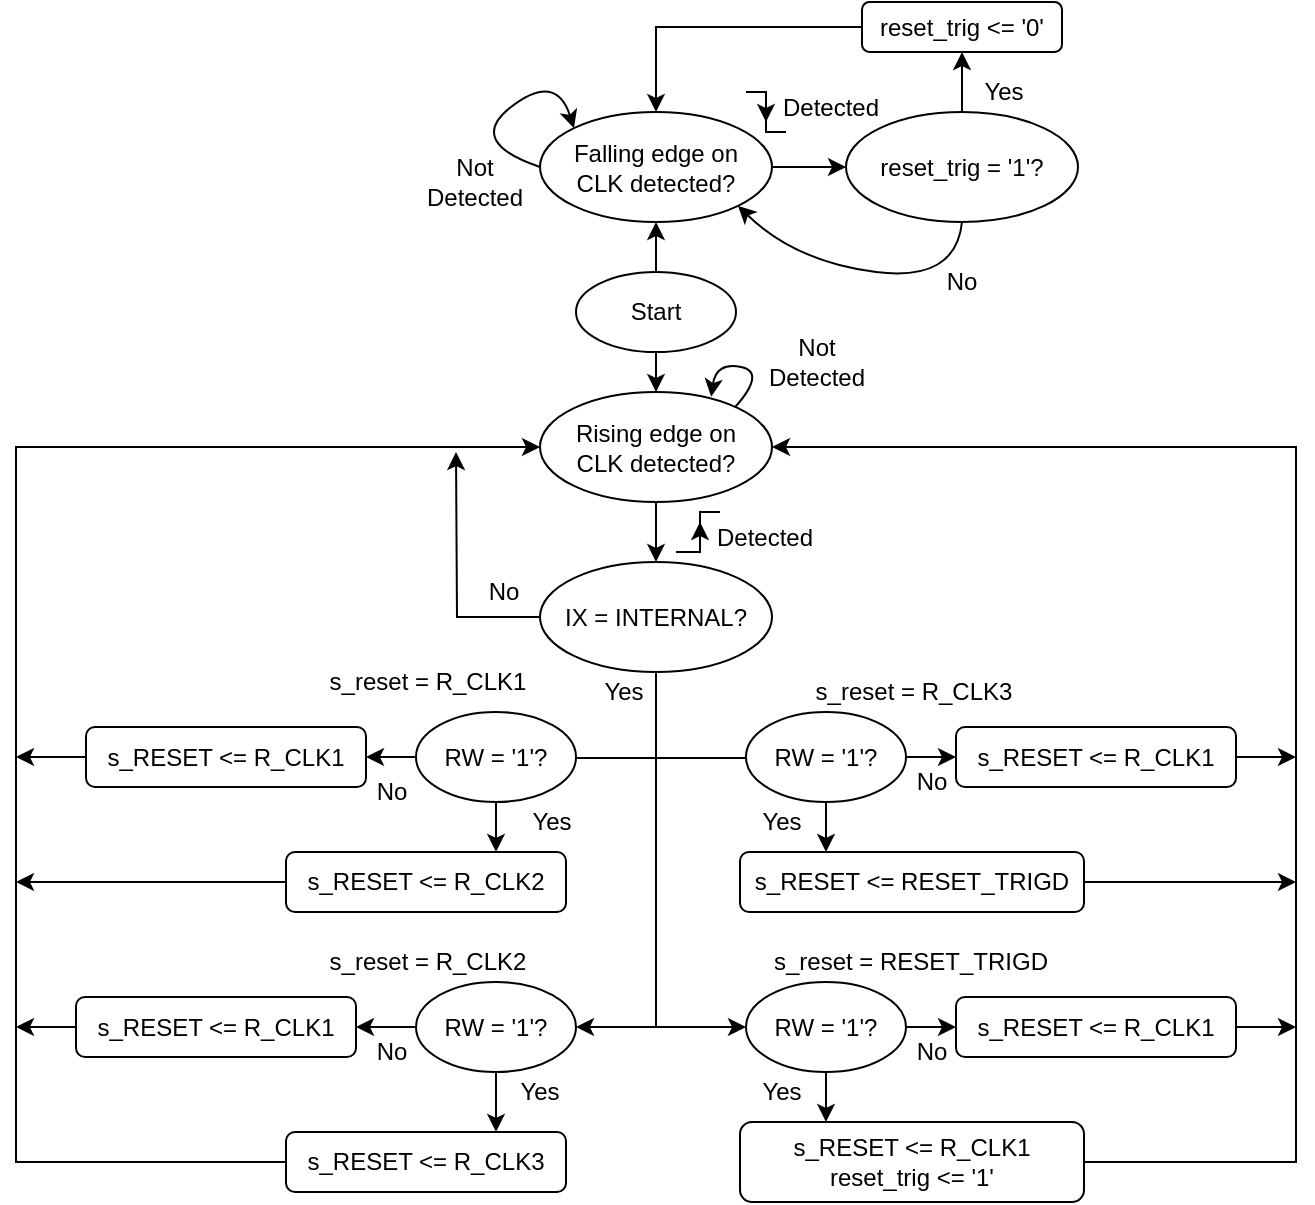 <mxfile version="24.8.8">
  <diagram name="Side-1" id="J0x8MMLDtC5QPTLEUn76">
    <mxGraphModel dx="1195" dy="650" grid="1" gridSize="5" guides="1" tooltips="1" connect="1" arrows="1" fold="1" page="1" pageScale="1" pageWidth="827" pageHeight="1169" math="0" shadow="0">
      <root>
        <mxCell id="0" />
        <mxCell id="1" parent="0" />
        <mxCell id="biE2hZywUlBtKr6E7szg-3" style="edgeStyle=orthogonalEdgeStyle;rounded=0;orthogonalLoop=1;jettySize=auto;html=1;entryX=0.5;entryY=0;entryDx=0;entryDy=0;" edge="1" parent="1" source="biE2hZywUlBtKr6E7szg-1" target="biE2hZywUlBtKr6E7szg-2">
          <mxGeometry relative="1" as="geometry" />
        </mxCell>
        <mxCell id="biE2hZywUlBtKr6E7szg-95" style="edgeStyle=orthogonalEdgeStyle;rounded=0;orthogonalLoop=1;jettySize=auto;html=1;entryX=0.5;entryY=1;entryDx=0;entryDy=0;" edge="1" parent="1" source="biE2hZywUlBtKr6E7szg-1" target="biE2hZywUlBtKr6E7szg-94">
          <mxGeometry relative="1" as="geometry" />
        </mxCell>
        <mxCell id="biE2hZywUlBtKr6E7szg-1" value="Start" style="ellipse;whiteSpace=wrap;html=1;" vertex="1" parent="1">
          <mxGeometry x="400" y="280" width="80" height="40" as="geometry" />
        </mxCell>
        <mxCell id="biE2hZywUlBtKr6E7szg-5" style="edgeStyle=orthogonalEdgeStyle;rounded=0;orthogonalLoop=1;jettySize=auto;html=1;entryX=0.5;entryY=0;entryDx=0;entryDy=0;" edge="1" parent="1" source="biE2hZywUlBtKr6E7szg-2" target="biE2hZywUlBtKr6E7szg-4">
          <mxGeometry relative="1" as="geometry" />
        </mxCell>
        <mxCell id="biE2hZywUlBtKr6E7szg-2" value="Rising edge on&lt;br&gt;CLK detected?" style="ellipse;whiteSpace=wrap;html=1;" vertex="1" parent="1">
          <mxGeometry x="382" y="340" width="116" height="55" as="geometry" />
        </mxCell>
        <mxCell id="biE2hZywUlBtKr6E7szg-37" style="edgeStyle=orthogonalEdgeStyle;rounded=0;orthogonalLoop=1;jettySize=auto;html=1;entryX=0;entryY=0.5;entryDx=0;entryDy=0;" edge="1" parent="1" source="biE2hZywUlBtKr6E7szg-4" target="biE2hZywUlBtKr6E7szg-29">
          <mxGeometry relative="1" as="geometry">
            <Array as="points">
              <mxPoint x="440" y="523" />
              <mxPoint x="509" y="523" />
            </Array>
          </mxGeometry>
        </mxCell>
        <mxCell id="biE2hZywUlBtKr6E7szg-38" style="edgeStyle=orthogonalEdgeStyle;rounded=0;orthogonalLoop=1;jettySize=auto;html=1;entryX=1;entryY=0.5;entryDx=0;entryDy=0;" edge="1" parent="1" source="biE2hZywUlBtKr6E7szg-4" target="biE2hZywUlBtKr6E7szg-9">
          <mxGeometry relative="1" as="geometry">
            <Array as="points">
              <mxPoint x="440" y="523" />
              <mxPoint x="385" y="523" />
            </Array>
          </mxGeometry>
        </mxCell>
        <mxCell id="biE2hZywUlBtKr6E7szg-53" style="edgeStyle=orthogonalEdgeStyle;rounded=0;orthogonalLoop=1;jettySize=auto;html=1;entryX=1;entryY=0.5;entryDx=0;entryDy=0;" edge="1" parent="1" source="biE2hZywUlBtKr6E7szg-4" target="biE2hZywUlBtKr6E7szg-52">
          <mxGeometry relative="1" as="geometry">
            <Array as="points">
              <mxPoint x="440" y="657" />
            </Array>
          </mxGeometry>
        </mxCell>
        <mxCell id="biE2hZywUlBtKr6E7szg-59" style="edgeStyle=orthogonalEdgeStyle;rounded=0;orthogonalLoop=1;jettySize=auto;html=1;" edge="1" parent="1" source="biE2hZywUlBtKr6E7szg-4">
          <mxGeometry relative="1" as="geometry">
            <mxPoint x="340" y="370" as="targetPoint" />
          </mxGeometry>
        </mxCell>
        <mxCell id="biE2hZywUlBtKr6E7szg-4" value="IX = INTERNAL?" style="ellipse;whiteSpace=wrap;html=1;" vertex="1" parent="1">
          <mxGeometry x="382" y="425" width="116" height="55" as="geometry" />
        </mxCell>
        <mxCell id="biE2hZywUlBtKr6E7szg-6" value="" style="endArrow=none;html=1;rounded=0;" edge="1" parent="1">
          <mxGeometry width="50" height="50" relative="1" as="geometry">
            <mxPoint x="450" y="420" as="sourcePoint" />
            <mxPoint x="472" y="400" as="targetPoint" />
            <Array as="points">
              <mxPoint x="462" y="420" />
              <mxPoint x="462" y="400" />
            </Array>
          </mxGeometry>
        </mxCell>
        <mxCell id="biE2hZywUlBtKr6E7szg-7" value="" style="endArrow=classic;html=1;rounded=0;" edge="1" parent="1">
          <mxGeometry width="50" height="50" relative="1" as="geometry">
            <mxPoint x="462" y="415" as="sourcePoint" />
            <mxPoint x="462" y="405" as="targetPoint" />
          </mxGeometry>
        </mxCell>
        <mxCell id="biE2hZywUlBtKr6E7szg-8" value="Detected" style="text;html=1;align=center;verticalAlign=middle;whiteSpace=wrap;rounded=0;" vertex="1" parent="1">
          <mxGeometry x="467" y="405" width="55" height="15" as="geometry" />
        </mxCell>
        <mxCell id="biE2hZywUlBtKr6E7szg-70" style="edgeStyle=orthogonalEdgeStyle;rounded=0;orthogonalLoop=1;jettySize=auto;html=1;entryX=0.75;entryY=0;entryDx=0;entryDy=0;" edge="1" parent="1" source="biE2hZywUlBtKr6E7szg-9" target="biE2hZywUlBtKr6E7szg-12">
          <mxGeometry relative="1" as="geometry" />
        </mxCell>
        <mxCell id="biE2hZywUlBtKr6E7szg-76" style="edgeStyle=orthogonalEdgeStyle;rounded=0;orthogonalLoop=1;jettySize=auto;html=1;" edge="1" parent="1" source="biE2hZywUlBtKr6E7szg-9" target="biE2hZywUlBtKr6E7szg-75">
          <mxGeometry relative="1" as="geometry" />
        </mxCell>
        <mxCell id="biE2hZywUlBtKr6E7szg-9" value="RW = &#39;1&#39;?" style="ellipse;whiteSpace=wrap;html=1;" vertex="1" parent="1">
          <mxGeometry x="320" y="500" width="80" height="45" as="geometry" />
        </mxCell>
        <mxCell id="biE2hZywUlBtKr6E7szg-10" value="s_reset = R_CLK2" style="text;html=1;align=center;verticalAlign=middle;whiteSpace=wrap;rounded=0;" vertex="1" parent="1">
          <mxGeometry x="275" y="610" width="102" height="30" as="geometry" />
        </mxCell>
        <mxCell id="biE2hZywUlBtKr6E7szg-86" style="edgeStyle=orthogonalEdgeStyle;rounded=0;orthogonalLoop=1;jettySize=auto;html=1;" edge="1" parent="1" source="biE2hZywUlBtKr6E7szg-12">
          <mxGeometry relative="1" as="geometry">
            <mxPoint x="120" y="585" as="targetPoint" />
          </mxGeometry>
        </mxCell>
        <mxCell id="biE2hZywUlBtKr6E7szg-12" value="s_RESET &amp;lt;= R_CLK2" style="rounded=1;whiteSpace=wrap;html=1;" vertex="1" parent="1">
          <mxGeometry x="255" y="570" width="140" height="30" as="geometry" />
        </mxCell>
        <mxCell id="biE2hZywUlBtKr6E7szg-83" style="edgeStyle=orthogonalEdgeStyle;rounded=0;orthogonalLoop=1;jettySize=auto;html=1;entryX=0;entryY=0.5;entryDx=0;entryDy=0;" edge="1" parent="1" source="biE2hZywUlBtKr6E7szg-21" target="biE2hZywUlBtKr6E7szg-2">
          <mxGeometry relative="1" as="geometry">
            <Array as="points">
              <mxPoint x="120" y="725" />
              <mxPoint x="120" y="368" />
            </Array>
          </mxGeometry>
        </mxCell>
        <mxCell id="biE2hZywUlBtKr6E7szg-21" value="s_RESET &amp;lt;= R_CLK3" style="rounded=1;whiteSpace=wrap;html=1;" vertex="1" parent="1">
          <mxGeometry x="255" y="710" width="140" height="30" as="geometry" />
        </mxCell>
        <mxCell id="biE2hZywUlBtKr6E7szg-23" value="Yes" style="text;html=1;align=center;verticalAlign=middle;whiteSpace=wrap;rounded=0;" vertex="1" parent="1">
          <mxGeometry x="364" y="680" width="36" height="20" as="geometry" />
        </mxCell>
        <mxCell id="biE2hZywUlBtKr6E7szg-24" value="s_reset = R_CLK1" style="text;html=1;align=center;verticalAlign=middle;whiteSpace=wrap;rounded=0;" vertex="1" parent="1">
          <mxGeometry x="275" y="470" width="102" height="30" as="geometry" />
        </mxCell>
        <mxCell id="biE2hZywUlBtKr6E7szg-27" value="s_reset = R_CLK3" style="text;html=1;align=center;verticalAlign=middle;whiteSpace=wrap;rounded=0;" vertex="1" parent="1">
          <mxGeometry x="518" y="475" width="102" height="30" as="geometry" />
        </mxCell>
        <mxCell id="biE2hZywUlBtKr6E7szg-71" style="edgeStyle=orthogonalEdgeStyle;rounded=0;orthogonalLoop=1;jettySize=auto;html=1;entryX=0.25;entryY=0;entryDx=0;entryDy=0;" edge="1" parent="1" source="biE2hZywUlBtKr6E7szg-29" target="biE2hZywUlBtKr6E7szg-30">
          <mxGeometry relative="1" as="geometry" />
        </mxCell>
        <mxCell id="biE2hZywUlBtKr6E7szg-80" style="edgeStyle=orthogonalEdgeStyle;rounded=0;orthogonalLoop=1;jettySize=auto;html=1;" edge="1" parent="1" source="biE2hZywUlBtKr6E7szg-29" target="biE2hZywUlBtKr6E7szg-79">
          <mxGeometry relative="1" as="geometry" />
        </mxCell>
        <mxCell id="biE2hZywUlBtKr6E7szg-29" value="RW = &#39;1&#39;?" style="ellipse;whiteSpace=wrap;html=1;" vertex="1" parent="1">
          <mxGeometry x="485" y="500" width="80" height="45" as="geometry" />
        </mxCell>
        <mxCell id="biE2hZywUlBtKr6E7szg-89" style="edgeStyle=orthogonalEdgeStyle;rounded=0;orthogonalLoop=1;jettySize=auto;html=1;" edge="1" parent="1" source="biE2hZywUlBtKr6E7szg-30">
          <mxGeometry relative="1" as="geometry">
            <mxPoint x="760.0" y="585" as="targetPoint" />
          </mxGeometry>
        </mxCell>
        <mxCell id="biE2hZywUlBtKr6E7szg-30" value="s_RESET &amp;lt;= RESET_TRIGD" style="rounded=1;whiteSpace=wrap;html=1;" vertex="1" parent="1">
          <mxGeometry x="482" y="570" width="172" height="30" as="geometry" />
        </mxCell>
        <mxCell id="biE2hZywUlBtKr6E7szg-31" value="Yes" style="text;html=1;align=center;verticalAlign=middle;whiteSpace=wrap;rounded=0;" vertex="1" parent="1">
          <mxGeometry x="485" y="545" width="36" height="20" as="geometry" />
        </mxCell>
        <mxCell id="biE2hZywUlBtKr6E7szg-39" value="s_reset = RESET_TRIGD" style="text;html=1;align=center;verticalAlign=middle;whiteSpace=wrap;rounded=0;" vertex="1" parent="1">
          <mxGeometry x="492.5" y="610" width="149" height="30" as="geometry" />
        </mxCell>
        <mxCell id="biE2hZywUlBtKr6E7szg-73" style="edgeStyle=orthogonalEdgeStyle;rounded=0;orthogonalLoop=1;jettySize=auto;html=1;entryX=0.25;entryY=0;entryDx=0;entryDy=0;" edge="1" parent="1" source="biE2hZywUlBtKr6E7szg-41" target="biE2hZywUlBtKr6E7szg-42">
          <mxGeometry relative="1" as="geometry" />
        </mxCell>
        <mxCell id="biE2hZywUlBtKr6E7szg-82" style="edgeStyle=orthogonalEdgeStyle;rounded=0;orthogonalLoop=1;jettySize=auto;html=1;" edge="1" parent="1" source="biE2hZywUlBtKr6E7szg-41" target="biE2hZywUlBtKr6E7szg-81">
          <mxGeometry relative="1" as="geometry" />
        </mxCell>
        <mxCell id="biE2hZywUlBtKr6E7szg-41" value="RW = &#39;1&#39;?" style="ellipse;whiteSpace=wrap;html=1;" vertex="1" parent="1">
          <mxGeometry x="485" y="635" width="80" height="45" as="geometry" />
        </mxCell>
        <mxCell id="biE2hZywUlBtKr6E7szg-87" style="edgeStyle=orthogonalEdgeStyle;rounded=0;orthogonalLoop=1;jettySize=auto;html=1;entryX=1;entryY=0.5;entryDx=0;entryDy=0;" edge="1" parent="1" source="biE2hZywUlBtKr6E7szg-42" target="biE2hZywUlBtKr6E7szg-2">
          <mxGeometry relative="1" as="geometry">
            <Array as="points">
              <mxPoint x="760" y="725" />
              <mxPoint x="760" y="368" />
            </Array>
          </mxGeometry>
        </mxCell>
        <mxCell id="biE2hZywUlBtKr6E7szg-42" value="s_RESET &amp;lt;= R_CLK1&lt;br&gt;reset_trig &amp;lt;= &#39;1&#39;" style="rounded=1;whiteSpace=wrap;html=1;" vertex="1" parent="1">
          <mxGeometry x="482" y="705" width="172" height="40" as="geometry" />
        </mxCell>
        <mxCell id="biE2hZywUlBtKr6E7szg-43" value="Yes" style="text;html=1;align=center;verticalAlign=middle;whiteSpace=wrap;rounded=0;" vertex="1" parent="1">
          <mxGeometry x="485" y="680" width="36" height="20" as="geometry" />
        </mxCell>
        <mxCell id="biE2hZywUlBtKr6E7szg-50" style="edgeStyle=orthogonalEdgeStyle;rounded=0;orthogonalLoop=1;jettySize=auto;html=1;entryX=0;entryY=0.5;entryDx=0;entryDy=0;" edge="1" parent="1" source="biE2hZywUlBtKr6E7szg-4" target="biE2hZywUlBtKr6E7szg-41">
          <mxGeometry relative="1" as="geometry">
            <Array as="points">
              <mxPoint x="440" y="658" />
            </Array>
          </mxGeometry>
        </mxCell>
        <mxCell id="biE2hZywUlBtKr6E7szg-72" style="edgeStyle=orthogonalEdgeStyle;rounded=0;orthogonalLoop=1;jettySize=auto;html=1;entryX=0.75;entryY=0;entryDx=0;entryDy=0;" edge="1" parent="1" source="biE2hZywUlBtKr6E7szg-52" target="biE2hZywUlBtKr6E7szg-21">
          <mxGeometry relative="1" as="geometry" />
        </mxCell>
        <mxCell id="biE2hZywUlBtKr6E7szg-78" style="edgeStyle=orthogonalEdgeStyle;rounded=0;orthogonalLoop=1;jettySize=auto;html=1;" edge="1" parent="1" source="biE2hZywUlBtKr6E7szg-52" target="biE2hZywUlBtKr6E7szg-77">
          <mxGeometry relative="1" as="geometry" />
        </mxCell>
        <mxCell id="biE2hZywUlBtKr6E7szg-52" value="RW = &#39;1&#39;?" style="ellipse;whiteSpace=wrap;html=1;" vertex="1" parent="1">
          <mxGeometry x="320" y="635" width="80" height="45" as="geometry" />
        </mxCell>
        <mxCell id="biE2hZywUlBtKr6E7szg-64" value="Not&lt;br&gt;Detected" style="text;html=1;align=center;verticalAlign=middle;whiteSpace=wrap;rounded=0;" vertex="1" parent="1">
          <mxGeometry x="492.5" y="310" width="55" height="30" as="geometry" />
        </mxCell>
        <mxCell id="biE2hZywUlBtKr6E7szg-65" value="" style="curved=1;endArrow=classic;html=1;rounded=0;exitX=0.842;exitY=0.136;exitDx=0;exitDy=0;exitPerimeter=0;entryX=0.738;entryY=0.044;entryDx=0;entryDy=0;entryPerimeter=0;" edge="1" parent="1" source="biE2hZywUlBtKr6E7szg-2" target="biE2hZywUlBtKr6E7szg-2">
          <mxGeometry width="50" height="50" relative="1" as="geometry">
            <mxPoint x="465" y="400" as="sourcePoint" />
            <mxPoint x="515" y="350" as="targetPoint" />
            <Array as="points">
              <mxPoint x="495" y="330" />
              <mxPoint x="470" y="325" />
            </Array>
          </mxGeometry>
        </mxCell>
        <mxCell id="biE2hZywUlBtKr6E7szg-66" value="No" style="text;html=1;align=center;verticalAlign=middle;whiteSpace=wrap;rounded=0;" vertex="1" parent="1">
          <mxGeometry x="290" y="530" width="36" height="20" as="geometry" />
        </mxCell>
        <mxCell id="biE2hZywUlBtKr6E7szg-67" value="No" style="text;html=1;align=center;verticalAlign=middle;whiteSpace=wrap;rounded=0;" vertex="1" parent="1">
          <mxGeometry x="290" y="660" width="36" height="20" as="geometry" />
        </mxCell>
        <mxCell id="biE2hZywUlBtKr6E7szg-68" value="No" style="text;html=1;align=center;verticalAlign=middle;whiteSpace=wrap;rounded=0;" vertex="1" parent="1">
          <mxGeometry x="560" y="660" width="36" height="20" as="geometry" />
        </mxCell>
        <mxCell id="biE2hZywUlBtKr6E7szg-69" value="No" style="text;html=1;align=center;verticalAlign=middle;whiteSpace=wrap;rounded=0;" vertex="1" parent="1">
          <mxGeometry x="560" y="525" width="36" height="20" as="geometry" />
        </mxCell>
        <mxCell id="biE2hZywUlBtKr6E7szg-85" style="edgeStyle=orthogonalEdgeStyle;rounded=0;orthogonalLoop=1;jettySize=auto;html=1;" edge="1" parent="1" source="biE2hZywUlBtKr6E7szg-75">
          <mxGeometry relative="1" as="geometry">
            <mxPoint x="120" y="522.5" as="targetPoint" />
          </mxGeometry>
        </mxCell>
        <mxCell id="biE2hZywUlBtKr6E7szg-75" value="s_RESET &amp;lt;= R_CLK1" style="rounded=1;whiteSpace=wrap;html=1;" vertex="1" parent="1">
          <mxGeometry x="155" y="507.5" width="140" height="30" as="geometry" />
        </mxCell>
        <mxCell id="biE2hZywUlBtKr6E7szg-84" style="edgeStyle=orthogonalEdgeStyle;rounded=0;orthogonalLoop=1;jettySize=auto;html=1;" edge="1" parent="1" source="biE2hZywUlBtKr6E7szg-77">
          <mxGeometry relative="1" as="geometry">
            <mxPoint x="120" y="657.5" as="targetPoint" />
          </mxGeometry>
        </mxCell>
        <mxCell id="biE2hZywUlBtKr6E7szg-77" value="s_RESET &amp;lt;= R_CLK1" style="rounded=1;whiteSpace=wrap;html=1;" vertex="1" parent="1">
          <mxGeometry x="150" y="642.5" width="140" height="30" as="geometry" />
        </mxCell>
        <mxCell id="biE2hZywUlBtKr6E7szg-90" style="edgeStyle=orthogonalEdgeStyle;rounded=0;orthogonalLoop=1;jettySize=auto;html=1;" edge="1" parent="1" source="biE2hZywUlBtKr6E7szg-79">
          <mxGeometry relative="1" as="geometry">
            <mxPoint x="760.0" y="522.5" as="targetPoint" />
          </mxGeometry>
        </mxCell>
        <mxCell id="biE2hZywUlBtKr6E7szg-79" value="s_RESET &amp;lt;= R_CLK1" style="rounded=1;whiteSpace=wrap;html=1;" vertex="1" parent="1">
          <mxGeometry x="590" y="507.5" width="140" height="30" as="geometry" />
        </mxCell>
        <mxCell id="biE2hZywUlBtKr6E7szg-88" style="edgeStyle=orthogonalEdgeStyle;rounded=0;orthogonalLoop=1;jettySize=auto;html=1;" edge="1" parent="1" source="biE2hZywUlBtKr6E7szg-81">
          <mxGeometry relative="1" as="geometry">
            <mxPoint x="760.0" y="657.5" as="targetPoint" />
          </mxGeometry>
        </mxCell>
        <mxCell id="biE2hZywUlBtKr6E7szg-81" value="s_RESET &amp;lt;= R_CLK1" style="rounded=1;whiteSpace=wrap;html=1;" vertex="1" parent="1">
          <mxGeometry x="590" y="642.5" width="140" height="30" as="geometry" />
        </mxCell>
        <mxCell id="biE2hZywUlBtKr6E7szg-91" value="Yes" style="text;html=1;align=center;verticalAlign=middle;whiteSpace=wrap;rounded=0;" vertex="1" parent="1">
          <mxGeometry x="370" y="545" width="36" height="20" as="geometry" />
        </mxCell>
        <mxCell id="biE2hZywUlBtKr6E7szg-92" value="Yes" style="text;html=1;align=center;verticalAlign=middle;whiteSpace=wrap;rounded=0;" vertex="1" parent="1">
          <mxGeometry x="406" y="480" width="36" height="20" as="geometry" />
        </mxCell>
        <mxCell id="biE2hZywUlBtKr6E7szg-93" value="No" style="text;html=1;align=center;verticalAlign=middle;whiteSpace=wrap;rounded=0;" vertex="1" parent="1">
          <mxGeometry x="346" y="430" width="36" height="20" as="geometry" />
        </mxCell>
        <mxCell id="biE2hZywUlBtKr6E7szg-100" style="edgeStyle=orthogonalEdgeStyle;rounded=0;orthogonalLoop=1;jettySize=auto;html=1;" edge="1" parent="1" source="biE2hZywUlBtKr6E7szg-94" target="biE2hZywUlBtKr6E7szg-99">
          <mxGeometry relative="1" as="geometry" />
        </mxCell>
        <mxCell id="biE2hZywUlBtKr6E7szg-94" value="Falling edge on&lt;br&gt;CLK detected?" style="ellipse;whiteSpace=wrap;html=1;" vertex="1" parent="1">
          <mxGeometry x="382" y="200" width="116" height="55" as="geometry" />
        </mxCell>
        <mxCell id="biE2hZywUlBtKr6E7szg-96" value="" style="endArrow=none;html=1;rounded=0;" edge="1" parent="1">
          <mxGeometry width="50" height="50" relative="1" as="geometry">
            <mxPoint x="485" y="190" as="sourcePoint" />
            <mxPoint x="505" y="210" as="targetPoint" />
            <Array as="points">
              <mxPoint x="495" y="190" />
              <mxPoint x="495" y="210" />
            </Array>
          </mxGeometry>
        </mxCell>
        <mxCell id="biE2hZywUlBtKr6E7szg-97" value="" style="endArrow=classic;html=1;rounded=0;" edge="1" parent="1">
          <mxGeometry width="50" height="50" relative="1" as="geometry">
            <mxPoint x="495" y="195" as="sourcePoint" />
            <mxPoint x="495" y="205" as="targetPoint" />
          </mxGeometry>
        </mxCell>
        <mxCell id="biE2hZywUlBtKr6E7szg-98" value="Detected" style="text;html=1;align=center;verticalAlign=middle;whiteSpace=wrap;rounded=0;" vertex="1" parent="1">
          <mxGeometry x="500" y="190" width="55" height="15" as="geometry" />
        </mxCell>
        <mxCell id="biE2hZywUlBtKr6E7szg-104" style="edgeStyle=orthogonalEdgeStyle;rounded=0;orthogonalLoop=1;jettySize=auto;html=1;entryX=0.5;entryY=1;entryDx=0;entryDy=0;" edge="1" parent="1" source="biE2hZywUlBtKr6E7szg-99" target="biE2hZywUlBtKr6E7szg-102">
          <mxGeometry relative="1" as="geometry" />
        </mxCell>
        <mxCell id="biE2hZywUlBtKr6E7szg-99" value="reset_trig = &#39;1&#39;?" style="ellipse;whiteSpace=wrap;html=1;" vertex="1" parent="1">
          <mxGeometry x="535" y="200" width="116" height="55" as="geometry" />
        </mxCell>
        <mxCell id="biE2hZywUlBtKr6E7szg-105" style="edgeStyle=orthogonalEdgeStyle;rounded=0;orthogonalLoop=1;jettySize=auto;html=1;entryX=0.5;entryY=0;entryDx=0;entryDy=0;" edge="1" parent="1" source="biE2hZywUlBtKr6E7szg-102" target="biE2hZywUlBtKr6E7szg-94">
          <mxGeometry relative="1" as="geometry" />
        </mxCell>
        <mxCell id="biE2hZywUlBtKr6E7szg-102" value="reset_trig &amp;lt;= &#39;0&#39;" style="rounded=1;whiteSpace=wrap;html=1;" vertex="1" parent="1">
          <mxGeometry x="543" y="145" width="100" height="25" as="geometry" />
        </mxCell>
        <mxCell id="biE2hZywUlBtKr6E7szg-106" value="" style="curved=1;endArrow=classic;html=1;rounded=0;exitX=0;exitY=0.5;exitDx=0;exitDy=0;entryX=0;entryY=0;entryDx=0;entryDy=0;" edge="1" parent="1" source="biE2hZywUlBtKr6E7szg-94" target="biE2hZywUlBtKr6E7szg-94">
          <mxGeometry width="50" height="50" relative="1" as="geometry">
            <mxPoint x="450" y="260" as="sourcePoint" />
            <mxPoint x="500" y="210" as="targetPoint" />
            <Array as="points">
              <mxPoint x="345" y="215" />
              <mxPoint x="390" y="180" />
            </Array>
          </mxGeometry>
        </mxCell>
        <mxCell id="biE2hZywUlBtKr6E7szg-107" value="Not&lt;br&gt;Detected" style="text;html=1;align=center;verticalAlign=middle;whiteSpace=wrap;rounded=0;" vertex="1" parent="1">
          <mxGeometry x="322" y="220" width="55" height="30" as="geometry" />
        </mxCell>
        <mxCell id="biE2hZywUlBtKr6E7szg-108" value="Yes" style="text;html=1;align=center;verticalAlign=middle;whiteSpace=wrap;rounded=0;" vertex="1" parent="1">
          <mxGeometry x="596" y="180" width="36" height="20" as="geometry" />
        </mxCell>
        <mxCell id="biE2hZywUlBtKr6E7szg-109" value="" style="curved=1;endArrow=classic;html=1;rounded=0;exitX=0.5;exitY=1;exitDx=0;exitDy=0;entryX=1;entryY=1;entryDx=0;entryDy=0;" edge="1" parent="1" source="biE2hZywUlBtKr6E7szg-99" target="biE2hZywUlBtKr6E7szg-94">
          <mxGeometry width="50" height="50" relative="1" as="geometry">
            <mxPoint x="455" y="320" as="sourcePoint" />
            <mxPoint x="505" y="270" as="targetPoint" />
            <Array as="points">
              <mxPoint x="590" y="285" />
              <mxPoint x="510" y="275" />
            </Array>
          </mxGeometry>
        </mxCell>
        <mxCell id="biE2hZywUlBtKr6E7szg-110" value="No" style="text;html=1;align=center;verticalAlign=middle;whiteSpace=wrap;rounded=0;" vertex="1" parent="1">
          <mxGeometry x="575" y="275" width="36" height="20" as="geometry" />
        </mxCell>
      </root>
    </mxGraphModel>
  </diagram>
</mxfile>
